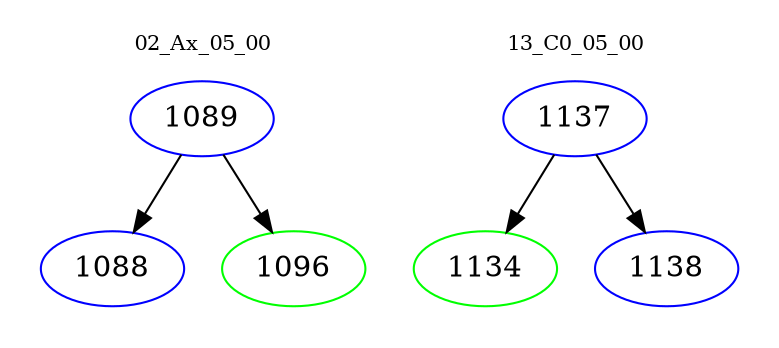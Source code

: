 digraph{
subgraph cluster_0 {
color = white
label = "02_Ax_05_00";
fontsize=10;
T0_1089 [label="1089", color="blue"]
T0_1089 -> T0_1088 [color="black"]
T0_1088 [label="1088", color="blue"]
T0_1089 -> T0_1096 [color="black"]
T0_1096 [label="1096", color="green"]
}
subgraph cluster_1 {
color = white
label = "13_C0_05_00";
fontsize=10;
T1_1137 [label="1137", color="blue"]
T1_1137 -> T1_1134 [color="black"]
T1_1134 [label="1134", color="green"]
T1_1137 -> T1_1138 [color="black"]
T1_1138 [label="1138", color="blue"]
}
}
